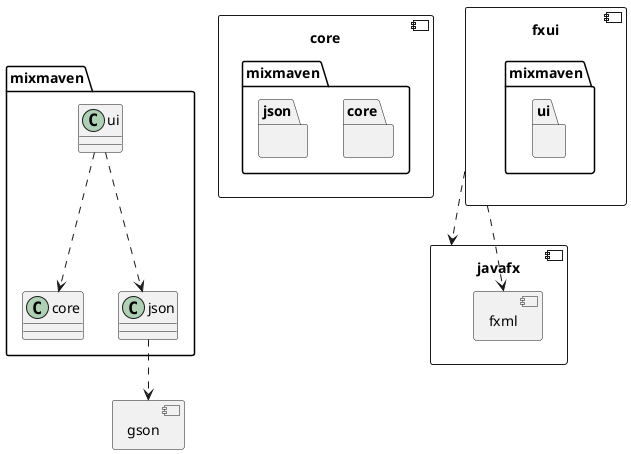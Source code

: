 @startuml architecture
component core{
    package mixmaven.core{

    }
    package mixmaven.json{

    }
    
}
component fxui {
    package mixmaven.ui{

    }
    
}

component javafx{
    component fxml{

    }

}

component gson{

}

fxui..> javafx
fxui ..> fxml
mixmaven.ui ..> mixmaven.core
mixmaven.ui ..> mixmaven.json
mixmaven.json ..> gson
@enduml